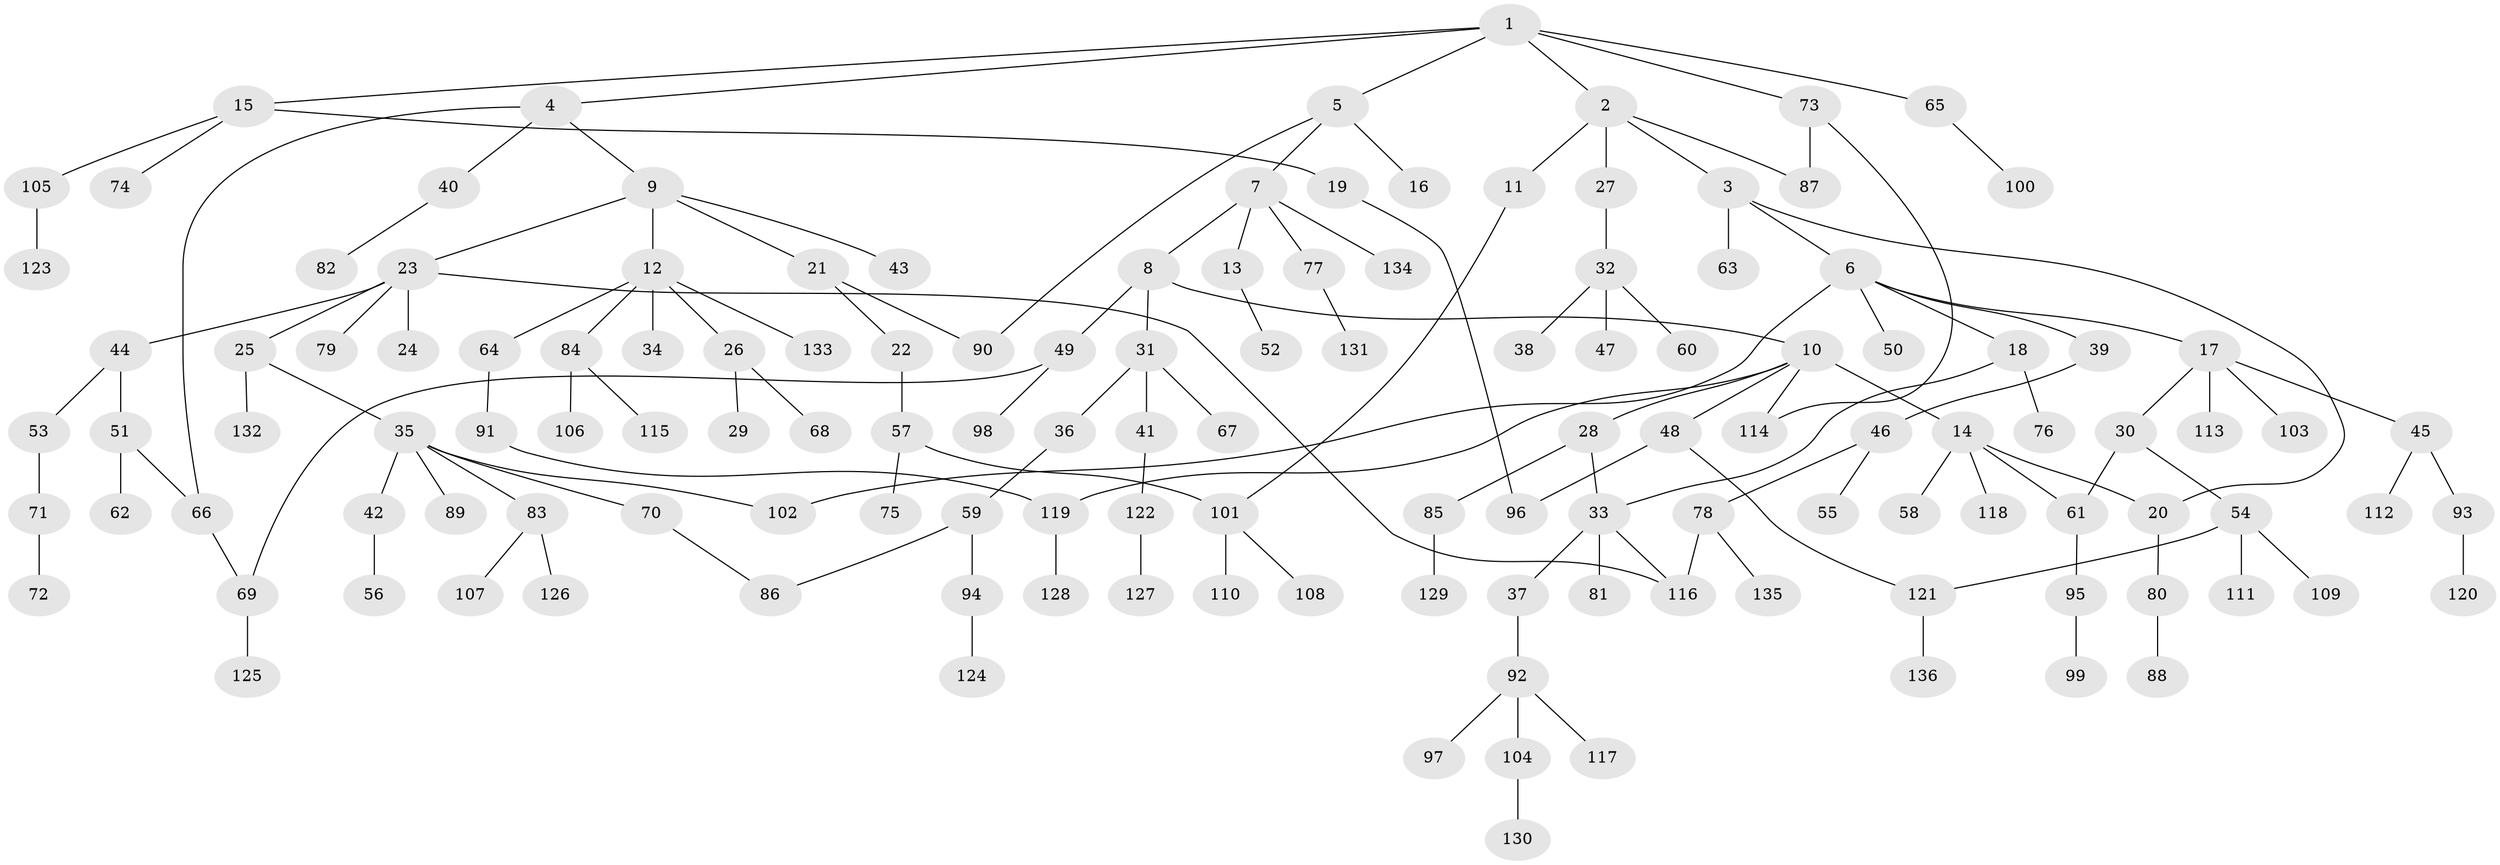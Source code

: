 // coarse degree distribution, {8: 0.01098901098901099, 5: 0.03296703296703297, 3: 0.13186813186813187, 7: 0.02197802197802198, 9: 0.02197802197802198, 6: 0.03296703296703297, 4: 0.054945054945054944, 1: 0.4725274725274725, 2: 0.21978021978021978}
// Generated by graph-tools (version 1.1) at 2025/23/03/03/25 07:23:31]
// undirected, 136 vertices, 151 edges
graph export_dot {
graph [start="1"]
  node [color=gray90,style=filled];
  1;
  2;
  3;
  4;
  5;
  6;
  7;
  8;
  9;
  10;
  11;
  12;
  13;
  14;
  15;
  16;
  17;
  18;
  19;
  20;
  21;
  22;
  23;
  24;
  25;
  26;
  27;
  28;
  29;
  30;
  31;
  32;
  33;
  34;
  35;
  36;
  37;
  38;
  39;
  40;
  41;
  42;
  43;
  44;
  45;
  46;
  47;
  48;
  49;
  50;
  51;
  52;
  53;
  54;
  55;
  56;
  57;
  58;
  59;
  60;
  61;
  62;
  63;
  64;
  65;
  66;
  67;
  68;
  69;
  70;
  71;
  72;
  73;
  74;
  75;
  76;
  77;
  78;
  79;
  80;
  81;
  82;
  83;
  84;
  85;
  86;
  87;
  88;
  89;
  90;
  91;
  92;
  93;
  94;
  95;
  96;
  97;
  98;
  99;
  100;
  101;
  102;
  103;
  104;
  105;
  106;
  107;
  108;
  109;
  110;
  111;
  112;
  113;
  114;
  115;
  116;
  117;
  118;
  119;
  120;
  121;
  122;
  123;
  124;
  125;
  126;
  127;
  128;
  129;
  130;
  131;
  132;
  133;
  134;
  135;
  136;
  1 -- 2;
  1 -- 4;
  1 -- 5;
  1 -- 15;
  1 -- 65;
  1 -- 73;
  2 -- 3;
  2 -- 11;
  2 -- 27;
  2 -- 87;
  3 -- 6;
  3 -- 63;
  3 -- 20;
  4 -- 9;
  4 -- 40;
  4 -- 66;
  5 -- 7;
  5 -- 16;
  5 -- 90;
  6 -- 17;
  6 -- 18;
  6 -- 39;
  6 -- 50;
  6 -- 102;
  7 -- 8;
  7 -- 13;
  7 -- 77;
  7 -- 134;
  8 -- 10;
  8 -- 31;
  8 -- 49;
  9 -- 12;
  9 -- 21;
  9 -- 23;
  9 -- 43;
  10 -- 14;
  10 -- 28;
  10 -- 48;
  10 -- 119;
  10 -- 114;
  11 -- 101;
  12 -- 26;
  12 -- 34;
  12 -- 64;
  12 -- 84;
  12 -- 133;
  13 -- 52;
  14 -- 20;
  14 -- 58;
  14 -- 118;
  14 -- 61;
  15 -- 19;
  15 -- 74;
  15 -- 105;
  17 -- 30;
  17 -- 45;
  17 -- 103;
  17 -- 113;
  18 -- 33;
  18 -- 76;
  19 -- 96;
  20 -- 80;
  21 -- 22;
  21 -- 90;
  22 -- 57;
  23 -- 24;
  23 -- 25;
  23 -- 44;
  23 -- 79;
  23 -- 116;
  25 -- 35;
  25 -- 132;
  26 -- 29;
  26 -- 68;
  27 -- 32;
  28 -- 85;
  28 -- 33;
  30 -- 54;
  30 -- 61;
  31 -- 36;
  31 -- 41;
  31 -- 67;
  32 -- 38;
  32 -- 47;
  32 -- 60;
  33 -- 37;
  33 -- 81;
  33 -- 116;
  35 -- 42;
  35 -- 70;
  35 -- 83;
  35 -- 89;
  35 -- 102;
  36 -- 59;
  37 -- 92;
  39 -- 46;
  40 -- 82;
  41 -- 122;
  42 -- 56;
  44 -- 51;
  44 -- 53;
  45 -- 93;
  45 -- 112;
  46 -- 55;
  46 -- 78;
  48 -- 121;
  48 -- 96;
  49 -- 69;
  49 -- 98;
  51 -- 62;
  51 -- 66;
  53 -- 71;
  54 -- 109;
  54 -- 111;
  54 -- 121;
  57 -- 75;
  57 -- 101;
  59 -- 86;
  59 -- 94;
  61 -- 95;
  64 -- 91;
  65 -- 100;
  66 -- 69;
  69 -- 125;
  70 -- 86;
  71 -- 72;
  73 -- 114;
  73 -- 87;
  77 -- 131;
  78 -- 135;
  78 -- 116;
  80 -- 88;
  83 -- 107;
  83 -- 126;
  84 -- 106;
  84 -- 115;
  85 -- 129;
  91 -- 119;
  92 -- 97;
  92 -- 104;
  92 -- 117;
  93 -- 120;
  94 -- 124;
  95 -- 99;
  101 -- 108;
  101 -- 110;
  104 -- 130;
  105 -- 123;
  119 -- 128;
  121 -- 136;
  122 -- 127;
}
